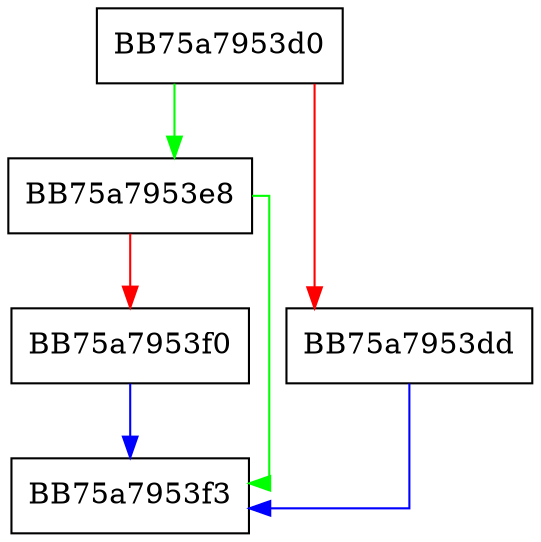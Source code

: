 digraph tolower {
  node [shape="box"];
  graph [splines=ortho];
  BB75a7953d0 -> BB75a7953e8 [color="green"];
  BB75a7953d0 -> BB75a7953dd [color="red"];
  BB75a7953dd -> BB75a7953f3 [color="blue"];
  BB75a7953e8 -> BB75a7953f3 [color="green"];
  BB75a7953e8 -> BB75a7953f0 [color="red"];
  BB75a7953f0 -> BB75a7953f3 [color="blue"];
}